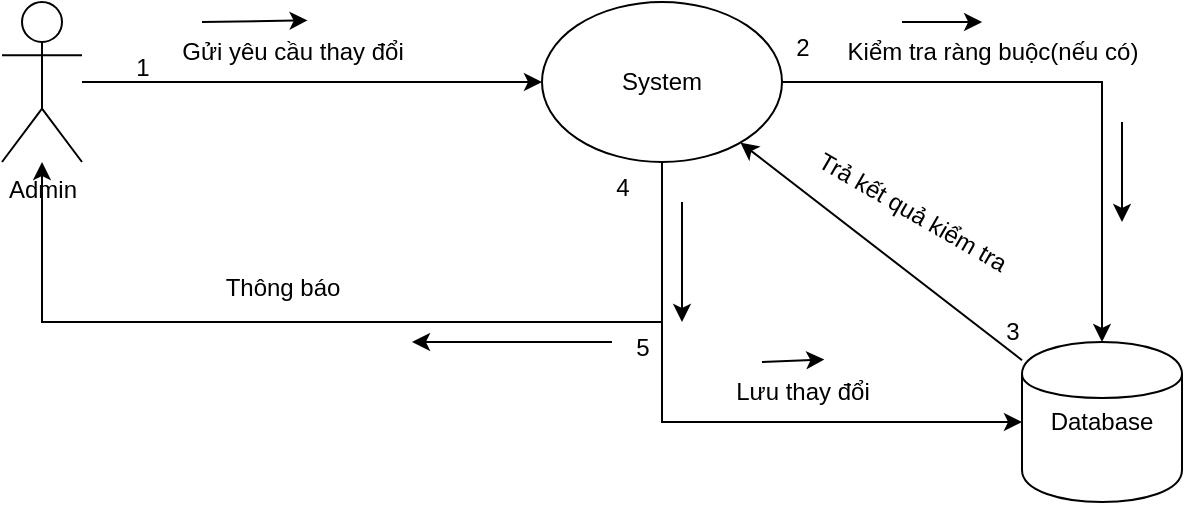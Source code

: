 <mxfile version="27.0.3">
  <diagram name="Trang-1" id="Le1C5m4QiOo6eZQdk0P8">
    <mxGraphModel dx="1227" dy="606" grid="1" gridSize="10" guides="1" tooltips="1" connect="1" arrows="1" fold="1" page="1" pageScale="1" pageWidth="827" pageHeight="1169" math="0" shadow="0">
      <root>
        <mxCell id="0" />
        <mxCell id="1" parent="0" />
        <mxCell id="JyzjVMO0i6AnRrk103GR-5" style="edgeStyle=orthogonalEdgeStyle;rounded=0;orthogonalLoop=1;jettySize=auto;html=1;" edge="1" parent="1" source="JyzjVMO0i6AnRrk103GR-1" target="JyzjVMO0i6AnRrk103GR-2">
          <mxGeometry relative="1" as="geometry" />
        </mxCell>
        <mxCell id="JyzjVMO0i6AnRrk103GR-1" value="Admin" style="shape=umlActor;verticalLabelPosition=bottom;verticalAlign=top;html=1;outlineConnect=0;" vertex="1" parent="1">
          <mxGeometry x="90" y="160" width="40" height="80" as="geometry" />
        </mxCell>
        <mxCell id="JyzjVMO0i6AnRrk103GR-9" style="edgeStyle=orthogonalEdgeStyle;rounded=0;orthogonalLoop=1;jettySize=auto;html=1;entryX=0.5;entryY=0;entryDx=0;entryDy=0;" edge="1" parent="1" source="JyzjVMO0i6AnRrk103GR-2" target="JyzjVMO0i6AnRrk103GR-3">
          <mxGeometry relative="1" as="geometry" />
        </mxCell>
        <mxCell id="JyzjVMO0i6AnRrk103GR-17" style="edgeStyle=orthogonalEdgeStyle;rounded=0;orthogonalLoop=1;jettySize=auto;html=1;entryX=0;entryY=0.5;entryDx=0;entryDy=0;" edge="1" parent="1" source="JyzjVMO0i6AnRrk103GR-2" target="JyzjVMO0i6AnRrk103GR-3">
          <mxGeometry relative="1" as="geometry">
            <Array as="points">
              <mxPoint x="420" y="370" />
            </Array>
          </mxGeometry>
        </mxCell>
        <mxCell id="JyzjVMO0i6AnRrk103GR-20" style="edgeStyle=orthogonalEdgeStyle;rounded=0;orthogonalLoop=1;jettySize=auto;html=1;" edge="1" parent="1" target="JyzjVMO0i6AnRrk103GR-1">
          <mxGeometry relative="1" as="geometry">
            <mxPoint x="420" y="280" as="sourcePoint" />
            <Array as="points">
              <mxPoint x="420" y="320" />
              <mxPoint x="110" y="320" />
            </Array>
          </mxGeometry>
        </mxCell>
        <mxCell id="JyzjVMO0i6AnRrk103GR-2" value="System" style="ellipse;whiteSpace=wrap;html=1;" vertex="1" parent="1">
          <mxGeometry x="360" y="160" width="120" height="80" as="geometry" />
        </mxCell>
        <mxCell id="JyzjVMO0i6AnRrk103GR-14" style="rounded=0;orthogonalLoop=1;jettySize=auto;html=1;" edge="1" parent="1" source="JyzjVMO0i6AnRrk103GR-3" target="JyzjVMO0i6AnRrk103GR-2">
          <mxGeometry relative="1" as="geometry" />
        </mxCell>
        <mxCell id="JyzjVMO0i6AnRrk103GR-3" value="Database" style="shape=cylinder;whiteSpace=wrap;html=1;" vertex="1" parent="1">
          <mxGeometry x="600" y="330" width="80" height="80" as="geometry" />
        </mxCell>
        <mxCell id="JyzjVMO0i6AnRrk103GR-6" value="1" style="text;html=1;align=center;verticalAlign=middle;resizable=0;points=[];autosize=1;strokeColor=none;fillColor=none;" vertex="1" parent="1">
          <mxGeometry x="145" y="178" width="30" height="30" as="geometry" />
        </mxCell>
        <mxCell id="JyzjVMO0i6AnRrk103GR-7" value="Gửi yêu cầu thay đổi" style="text;html=1;align=center;verticalAlign=middle;resizable=0;points=[];autosize=1;strokeColor=none;fillColor=none;" vertex="1" parent="1">
          <mxGeometry x="170" y="170" width="130" height="30" as="geometry" />
        </mxCell>
        <mxCell id="JyzjVMO0i6AnRrk103GR-8" value="" style="endArrow=classic;html=1;rounded=0;entryX=0.56;entryY=-0.027;entryDx=0;entryDy=0;entryPerimeter=0;" edge="1" parent="1" target="JyzjVMO0i6AnRrk103GR-7">
          <mxGeometry width="50" height="50" relative="1" as="geometry">
            <mxPoint x="190" y="170" as="sourcePoint" />
            <mxPoint x="240" y="120" as="targetPoint" />
          </mxGeometry>
        </mxCell>
        <mxCell id="JyzjVMO0i6AnRrk103GR-10" value="2" style="text;html=1;align=center;verticalAlign=middle;resizable=0;points=[];autosize=1;strokeColor=none;fillColor=none;" vertex="1" parent="1">
          <mxGeometry x="475" y="168" width="30" height="30" as="geometry" />
        </mxCell>
        <mxCell id="JyzjVMO0i6AnRrk103GR-11" value="Kiểm tra ràng buộc(nếu có)" style="text;html=1;align=center;verticalAlign=middle;resizable=0;points=[];autosize=1;strokeColor=none;fillColor=none;" vertex="1" parent="1">
          <mxGeometry x="500" y="170" width="170" height="30" as="geometry" />
        </mxCell>
        <mxCell id="JyzjVMO0i6AnRrk103GR-12" value="" style="endArrow=classic;html=1;rounded=0;entryX=0.471;entryY=0;entryDx=0;entryDy=0;entryPerimeter=0;" edge="1" parent="1" target="JyzjVMO0i6AnRrk103GR-11">
          <mxGeometry width="50" height="50" relative="1" as="geometry">
            <mxPoint x="540" y="170" as="sourcePoint" />
            <mxPoint x="590" y="120" as="targetPoint" />
          </mxGeometry>
        </mxCell>
        <mxCell id="JyzjVMO0i6AnRrk103GR-13" value="" style="endArrow=classic;html=1;rounded=0;" edge="1" parent="1">
          <mxGeometry width="50" height="50" relative="1" as="geometry">
            <mxPoint x="650" y="220" as="sourcePoint" />
            <mxPoint x="650" y="270" as="targetPoint" />
          </mxGeometry>
        </mxCell>
        <mxCell id="JyzjVMO0i6AnRrk103GR-15" value="3" style="text;html=1;align=center;verticalAlign=middle;resizable=0;points=[];autosize=1;strokeColor=none;fillColor=none;" vertex="1" parent="1">
          <mxGeometry x="580" y="310" width="30" height="30" as="geometry" />
        </mxCell>
        <mxCell id="JyzjVMO0i6AnRrk103GR-16" value="Trả kết quả kiểm tra" style="text;html=1;align=center;verticalAlign=middle;resizable=0;points=[];autosize=1;strokeColor=none;fillColor=none;rotation=30;" vertex="1" parent="1">
          <mxGeometry x="480" y="250" width="130" height="30" as="geometry" />
        </mxCell>
        <mxCell id="JyzjVMO0i6AnRrk103GR-18" value="4" style="text;html=1;align=center;verticalAlign=middle;resizable=0;points=[];autosize=1;strokeColor=none;fillColor=none;" vertex="1" parent="1">
          <mxGeometry x="385" y="238" width="30" height="30" as="geometry" />
        </mxCell>
        <mxCell id="JyzjVMO0i6AnRrk103GR-19" value="Lưu thay đổi" style="text;html=1;align=center;verticalAlign=middle;resizable=0;points=[];autosize=1;strokeColor=none;fillColor=none;" vertex="1" parent="1">
          <mxGeometry x="445" y="340" width="90" height="30" as="geometry" />
        </mxCell>
        <mxCell id="JyzjVMO0i6AnRrk103GR-21" value="5" style="text;html=1;align=center;verticalAlign=middle;resizable=0;points=[];autosize=1;strokeColor=none;fillColor=none;" vertex="1" parent="1">
          <mxGeometry x="395" y="318" width="30" height="30" as="geometry" />
        </mxCell>
        <mxCell id="JyzjVMO0i6AnRrk103GR-22" value="Thông báo" style="text;html=1;align=center;verticalAlign=middle;resizable=0;points=[];autosize=1;strokeColor=none;fillColor=none;" vertex="1" parent="1">
          <mxGeometry x="190" y="288" width="80" height="30" as="geometry" />
        </mxCell>
        <mxCell id="JyzjVMO0i6AnRrk103GR-23" value="" style="endArrow=classic;html=1;rounded=0;" edge="1" parent="1">
          <mxGeometry width="50" height="50" relative="1" as="geometry">
            <mxPoint x="430" y="260" as="sourcePoint" />
            <mxPoint x="430" y="320" as="targetPoint" />
          </mxGeometry>
        </mxCell>
        <mxCell id="JyzjVMO0i6AnRrk103GR-24" value="" style="endArrow=classic;html=1;rounded=0;entryX=0.624;entryY=-0.04;entryDx=0;entryDy=0;entryPerimeter=0;" edge="1" parent="1" target="JyzjVMO0i6AnRrk103GR-19">
          <mxGeometry width="50" height="50" relative="1" as="geometry">
            <mxPoint x="470" y="340" as="sourcePoint" />
            <mxPoint x="520" y="290" as="targetPoint" />
          </mxGeometry>
        </mxCell>
        <mxCell id="JyzjVMO0i6AnRrk103GR-25" value="" style="endArrow=classic;html=1;rounded=0;" edge="1" parent="1">
          <mxGeometry width="50" height="50" relative="1" as="geometry">
            <mxPoint x="395" y="330" as="sourcePoint" />
            <mxPoint x="295" y="330" as="targetPoint" />
          </mxGeometry>
        </mxCell>
      </root>
    </mxGraphModel>
  </diagram>
</mxfile>
